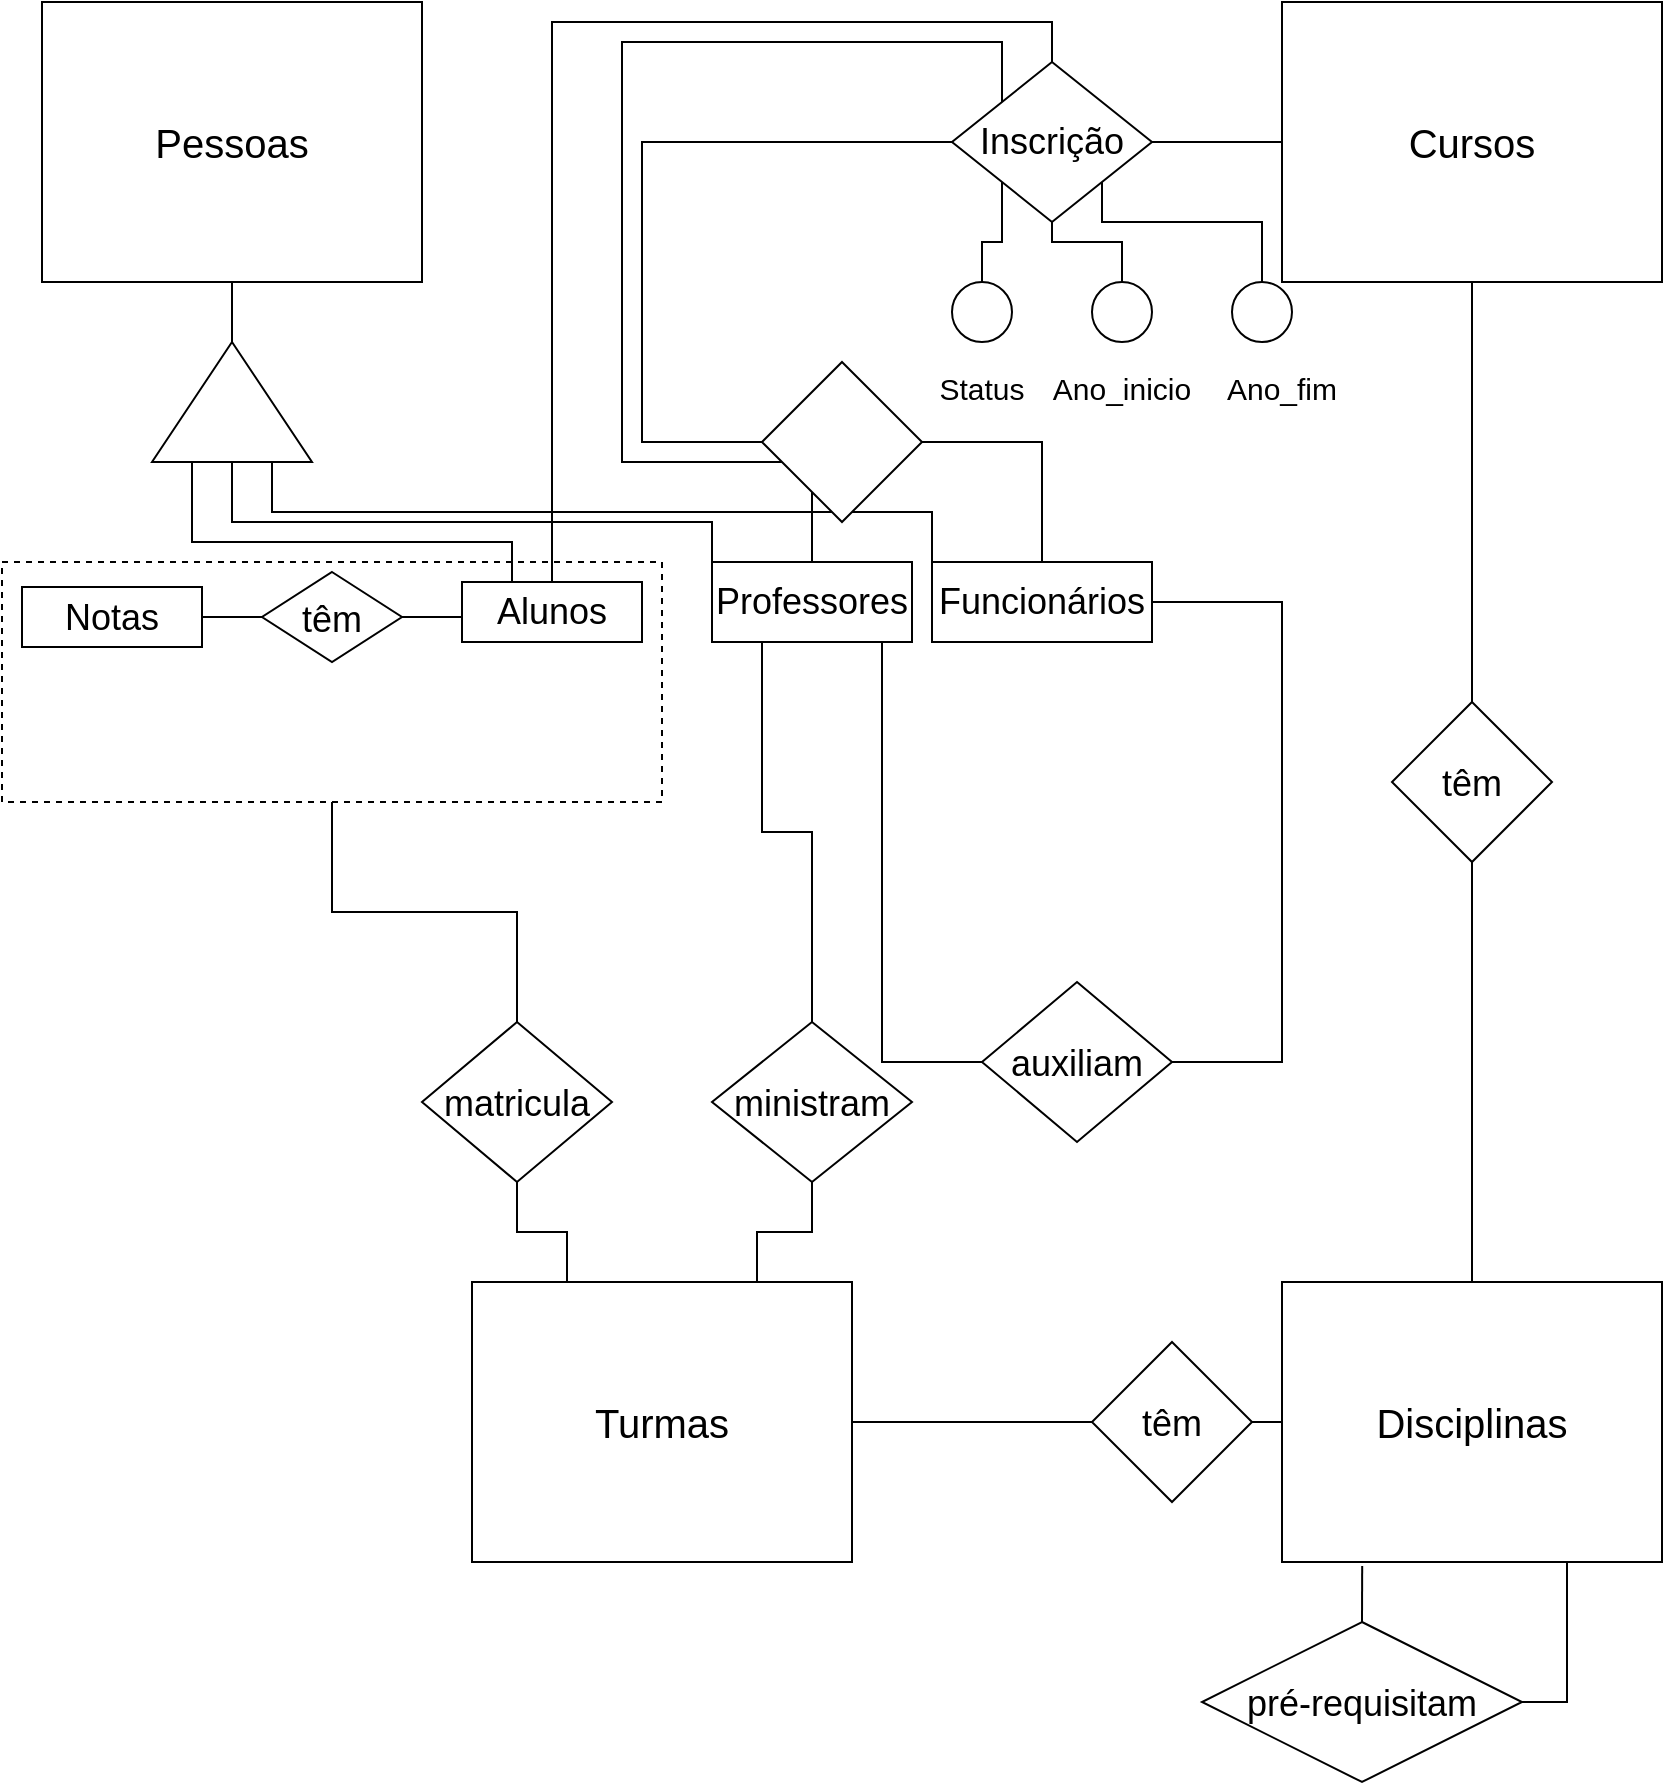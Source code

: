<mxfile version="17.2.4" type="github">
  <diagram id="XZpcbS82YB3ZB8pWRiQa" name="Page-1">
    <mxGraphModel dx="1422" dy="698" grid="1" gridSize="10" guides="1" tooltips="1" connect="1" arrows="1" fold="1" page="1" pageScale="1" pageWidth="850" pageHeight="1100" math="0" shadow="0">
      <root>
        <mxCell id="0" />
        <mxCell id="1" parent="0" />
        <mxCell id="Ed6KvirajqqCD9u2Csdc-1" value="&lt;font style=&quot;font-size: 20px&quot;&gt;Cursos&lt;/font&gt;" style="rounded=0;whiteSpace=wrap;html=1;" vertex="1" parent="1">
          <mxGeometry x="640" y="160" width="190" height="140" as="geometry" />
        </mxCell>
        <mxCell id="Ed6KvirajqqCD9u2Csdc-2" value="&lt;span style=&quot;font-size: 20px&quot;&gt;Disciplinas&lt;/span&gt;" style="rounded=0;whiteSpace=wrap;html=1;" vertex="1" parent="1">
          <mxGeometry x="640" y="800" width="190" height="140" as="geometry" />
        </mxCell>
        <mxCell id="Ed6KvirajqqCD9u2Csdc-3" value="&lt;span style=&quot;font-size: 20px&quot;&gt;Pessoas&lt;/span&gt;" style="rounded=0;whiteSpace=wrap;html=1;" vertex="1" parent="1">
          <mxGeometry x="20" y="160" width="190" height="140" as="geometry" />
        </mxCell>
        <mxCell id="Ed6KvirajqqCD9u2Csdc-62" style="edgeStyle=orthogonalEdgeStyle;rounded=0;orthogonalLoop=1;jettySize=auto;html=1;exitX=1;exitY=0.5;exitDx=0;exitDy=0;entryX=0;entryY=0.5;entryDx=0;entryDy=0;fontSize=15;endArrow=none;endFill=0;" edge="1" parent="1" source="Ed6KvirajqqCD9u2Csdc-4" target="Ed6KvirajqqCD9u2Csdc-61">
          <mxGeometry relative="1" as="geometry" />
        </mxCell>
        <mxCell id="Ed6KvirajqqCD9u2Csdc-4" value="&lt;span style=&quot;font-size: 20px&quot;&gt;Turmas&lt;/span&gt;" style="rounded=0;whiteSpace=wrap;html=1;" vertex="1" parent="1">
          <mxGeometry x="235" y="800" width="190" height="140" as="geometry" />
        </mxCell>
        <mxCell id="Ed6KvirajqqCD9u2Csdc-6" style="edgeStyle=orthogonalEdgeStyle;rounded=0;orthogonalLoop=1;jettySize=auto;html=1;exitX=0.5;exitY=0;exitDx=0;exitDy=0;entryX=0.5;entryY=1;entryDx=0;entryDy=0;fontSize=18;endArrow=none;endFill=0;" edge="1" parent="1" source="Ed6KvirajqqCD9u2Csdc-5" target="Ed6KvirajqqCD9u2Csdc-1">
          <mxGeometry relative="1" as="geometry" />
        </mxCell>
        <mxCell id="Ed6KvirajqqCD9u2Csdc-7" style="edgeStyle=orthogonalEdgeStyle;rounded=0;orthogonalLoop=1;jettySize=auto;html=1;exitX=0.5;exitY=1;exitDx=0;exitDy=0;entryX=0.5;entryY=0;entryDx=0;entryDy=0;fontSize=18;endArrow=none;endFill=0;" edge="1" parent="1" source="Ed6KvirajqqCD9u2Csdc-5" target="Ed6KvirajqqCD9u2Csdc-2">
          <mxGeometry relative="1" as="geometry" />
        </mxCell>
        <mxCell id="Ed6KvirajqqCD9u2Csdc-5" value="&lt;font style=&quot;font-size: 18px&quot;&gt;têm&lt;/font&gt;" style="rhombus;whiteSpace=wrap;html=1;fontSize=20;" vertex="1" parent="1">
          <mxGeometry x="695" y="510" width="80" height="80" as="geometry" />
        </mxCell>
        <mxCell id="Ed6KvirajqqCD9u2Csdc-9" style="edgeStyle=orthogonalEdgeStyle;rounded=0;orthogonalLoop=1;jettySize=auto;html=1;exitX=0.5;exitY=0;exitDx=0;exitDy=0;entryX=0.211;entryY=1.014;entryDx=0;entryDy=0;entryPerimeter=0;fontSize=18;endArrow=none;endFill=0;" edge="1" parent="1" source="Ed6KvirajqqCD9u2Csdc-8" target="Ed6KvirajqqCD9u2Csdc-2">
          <mxGeometry relative="1" as="geometry" />
        </mxCell>
        <mxCell id="Ed6KvirajqqCD9u2Csdc-10" style="edgeStyle=orthogonalEdgeStyle;rounded=0;orthogonalLoop=1;jettySize=auto;html=1;exitX=1;exitY=0.5;exitDx=0;exitDy=0;entryX=0.75;entryY=1;entryDx=0;entryDy=0;fontSize=18;endArrow=none;endFill=0;" edge="1" parent="1" source="Ed6KvirajqqCD9u2Csdc-8" target="Ed6KvirajqqCD9u2Csdc-2">
          <mxGeometry relative="1" as="geometry" />
        </mxCell>
        <mxCell id="Ed6KvirajqqCD9u2Csdc-8" value="&lt;font style=&quot;font-size: 18px&quot;&gt;pré-requisitam&lt;/font&gt;" style="rhombus;whiteSpace=wrap;html=1;fontSize=20;" vertex="1" parent="1">
          <mxGeometry x="600" y="970" width="160" height="80" as="geometry" />
        </mxCell>
        <mxCell id="Ed6KvirajqqCD9u2Csdc-12" style="edgeStyle=orthogonalEdgeStyle;rounded=0;orthogonalLoop=1;jettySize=auto;html=1;exitX=1;exitY=0.5;exitDx=0;exitDy=0;entryX=0.5;entryY=1;entryDx=0;entryDy=0;fontSize=18;endArrow=none;endFill=0;" edge="1" parent="1" source="Ed6KvirajqqCD9u2Csdc-11" target="Ed6KvirajqqCD9u2Csdc-3">
          <mxGeometry relative="1" as="geometry" />
        </mxCell>
        <mxCell id="Ed6KvirajqqCD9u2Csdc-80" style="edgeStyle=orthogonalEdgeStyle;rounded=0;orthogonalLoop=1;jettySize=auto;html=1;exitX=0;exitY=0.75;exitDx=0;exitDy=0;entryX=0;entryY=0;entryDx=0;entryDy=0;fontSize=15;endArrow=none;endFill=0;" edge="1" parent="1" source="Ed6KvirajqqCD9u2Csdc-11" target="Ed6KvirajqqCD9u2Csdc-16">
          <mxGeometry relative="1" as="geometry" />
        </mxCell>
        <mxCell id="Ed6KvirajqqCD9u2Csdc-81" style="edgeStyle=orthogonalEdgeStyle;rounded=0;orthogonalLoop=1;jettySize=auto;html=1;exitX=0;exitY=0.5;exitDx=0;exitDy=0;entryX=0;entryY=0;entryDx=0;entryDy=0;fontSize=15;endArrow=none;endFill=0;" edge="1" parent="1" source="Ed6KvirajqqCD9u2Csdc-11" target="Ed6KvirajqqCD9u2Csdc-14">
          <mxGeometry relative="1" as="geometry">
            <Array as="points">
              <mxPoint x="115" y="420" />
              <mxPoint x="355" y="420" />
            </Array>
          </mxGeometry>
        </mxCell>
        <mxCell id="Ed6KvirajqqCD9u2Csdc-11" value="" style="triangle;whiteSpace=wrap;html=1;fontSize=18;rotation=-90;" vertex="1" parent="1">
          <mxGeometry x="85" y="320" width="60" height="80" as="geometry" />
        </mxCell>
        <mxCell id="Ed6KvirajqqCD9u2Csdc-82" style="edgeStyle=orthogonalEdgeStyle;rounded=0;orthogonalLoop=1;jettySize=auto;html=1;exitX=0;exitY=0;exitDx=0;exitDy=0;entryX=0;entryY=0.25;entryDx=0;entryDy=0;fontSize=15;endArrow=none;endFill=0;" edge="1" parent="1" source="Ed6KvirajqqCD9u2Csdc-13" target="Ed6KvirajqqCD9u2Csdc-11">
          <mxGeometry relative="1" as="geometry">
            <Array as="points">
              <mxPoint x="255" y="430" />
              <mxPoint x="95" y="430" />
            </Array>
          </mxGeometry>
        </mxCell>
        <mxCell id="Ed6KvirajqqCD9u2Csdc-83" style="edgeStyle=orthogonalEdgeStyle;rounded=0;orthogonalLoop=1;jettySize=auto;html=1;exitX=0.5;exitY=0;exitDx=0;exitDy=0;entryX=0.5;entryY=0;entryDx=0;entryDy=0;fontSize=15;endArrow=none;endFill=0;" edge="1" parent="1" source="Ed6KvirajqqCD9u2Csdc-13" target="Ed6KvirajqqCD9u2Csdc-37">
          <mxGeometry relative="1" as="geometry" />
        </mxCell>
        <mxCell id="Ed6KvirajqqCD9u2Csdc-13" value="Alunos" style="rounded=0;whiteSpace=wrap;html=1;fontSize=18;" vertex="1" parent="1">
          <mxGeometry x="230" y="450" width="90" height="30" as="geometry" />
        </mxCell>
        <mxCell id="Ed6KvirajqqCD9u2Csdc-66" style="edgeStyle=orthogonalEdgeStyle;rounded=0;orthogonalLoop=1;jettySize=auto;html=1;exitX=0.25;exitY=1;exitDx=0;exitDy=0;entryX=0.5;entryY=0;entryDx=0;entryDy=0;fontSize=15;endArrow=none;endFill=0;" edge="1" parent="1" source="Ed6KvirajqqCD9u2Csdc-14" target="Ed6KvirajqqCD9u2Csdc-65">
          <mxGeometry relative="1" as="geometry" />
        </mxCell>
        <mxCell id="Ed6KvirajqqCD9u2Csdc-84" style="edgeStyle=orthogonalEdgeStyle;rounded=0;orthogonalLoop=1;jettySize=auto;html=1;exitX=0.5;exitY=0;exitDx=0;exitDy=0;entryX=0;entryY=0;entryDx=0;entryDy=0;fontSize=15;endArrow=none;endFill=0;" edge="1" parent="1" source="Ed6KvirajqqCD9u2Csdc-14" target="Ed6KvirajqqCD9u2Csdc-37">
          <mxGeometry relative="1" as="geometry">
            <Array as="points">
              <mxPoint x="405" y="390" />
              <mxPoint x="310" y="390" />
              <mxPoint x="310" y="180" />
              <mxPoint x="500" y="180" />
            </Array>
          </mxGeometry>
        </mxCell>
        <mxCell id="Ed6KvirajqqCD9u2Csdc-14" value="Professores" style="rounded=0;whiteSpace=wrap;html=1;fontSize=18;" vertex="1" parent="1">
          <mxGeometry x="355" y="440" width="100" height="40" as="geometry" />
        </mxCell>
        <mxCell id="Ed6KvirajqqCD9u2Csdc-79" style="edgeStyle=orthogonalEdgeStyle;rounded=0;orthogonalLoop=1;jettySize=auto;html=1;exitX=1;exitY=0.5;exitDx=0;exitDy=0;entryX=1;entryY=0.5;entryDx=0;entryDy=0;fontSize=15;endArrow=none;endFill=0;" edge="1" parent="1" source="Ed6KvirajqqCD9u2Csdc-16" target="Ed6KvirajqqCD9u2Csdc-68">
          <mxGeometry relative="1" as="geometry">
            <Array as="points">
              <mxPoint x="640" y="460" />
              <mxPoint x="640" y="690" />
            </Array>
          </mxGeometry>
        </mxCell>
        <mxCell id="Ed6KvirajqqCD9u2Csdc-85" style="edgeStyle=orthogonalEdgeStyle;rounded=0;orthogonalLoop=1;jettySize=auto;html=1;exitX=0.5;exitY=0;exitDx=0;exitDy=0;entryX=0;entryY=0.5;entryDx=0;entryDy=0;fontSize=15;endArrow=none;endFill=0;" edge="1" parent="1" source="Ed6KvirajqqCD9u2Csdc-16" target="Ed6KvirajqqCD9u2Csdc-37">
          <mxGeometry relative="1" as="geometry">
            <Array as="points">
              <mxPoint x="520" y="380" />
              <mxPoint x="320" y="380" />
              <mxPoint x="320" y="230" />
            </Array>
          </mxGeometry>
        </mxCell>
        <mxCell id="Ed6KvirajqqCD9u2Csdc-16" value="Funcionários" style="rounded=0;whiteSpace=wrap;html=1;fontSize=18;" vertex="1" parent="1">
          <mxGeometry x="465" y="440" width="110" height="40" as="geometry" />
        </mxCell>
        <mxCell id="Ed6KvirajqqCD9u2Csdc-51" style="edgeStyle=orthogonalEdgeStyle;rounded=0;orthogonalLoop=1;jettySize=auto;html=1;exitX=1;exitY=0.5;exitDx=0;exitDy=0;entryX=0;entryY=0.5;entryDx=0;entryDy=0;fontSize=15;endArrow=none;endFill=0;" edge="1" parent="1" source="Ed6KvirajqqCD9u2Csdc-37" target="Ed6KvirajqqCD9u2Csdc-1">
          <mxGeometry relative="1" as="geometry" />
        </mxCell>
        <mxCell id="Ed6KvirajqqCD9u2Csdc-37" value="Inscrição" style="rhombus;whiteSpace=wrap;html=1;fontSize=18;" vertex="1" parent="1">
          <mxGeometry x="475" y="190" width="100" height="80" as="geometry" />
        </mxCell>
        <mxCell id="Ed6KvirajqqCD9u2Csdc-48" style="edgeStyle=orthogonalEdgeStyle;rounded=0;orthogonalLoop=1;jettySize=auto;html=1;exitX=0.5;exitY=0;exitDx=0;exitDy=0;entryX=0;entryY=1;entryDx=0;entryDy=0;fontSize=15;endArrow=none;endFill=0;" edge="1" parent="1" source="Ed6KvirajqqCD9u2Csdc-39" target="Ed6KvirajqqCD9u2Csdc-37">
          <mxGeometry relative="1" as="geometry" />
        </mxCell>
        <mxCell id="Ed6KvirajqqCD9u2Csdc-39" value="" style="ellipse;whiteSpace=wrap;html=1;aspect=fixed;fontSize=18;direction=east;flipH=0;flipV=1;" vertex="1" parent="1">
          <mxGeometry x="475" y="300" width="30" height="30" as="geometry" />
        </mxCell>
        <mxCell id="Ed6KvirajqqCD9u2Csdc-40" value="&lt;font style=&quot;font-size: 15px&quot;&gt;Status&lt;/font&gt;" style="text;html=1;strokeColor=none;fillColor=none;align=center;verticalAlign=middle;whiteSpace=wrap;rounded=0;fontSize=18;direction=east;flipH=0;flipV=1;" vertex="1" parent="1">
          <mxGeometry x="465" y="340" width="50" height="25" as="geometry" />
        </mxCell>
        <mxCell id="Ed6KvirajqqCD9u2Csdc-49" style="edgeStyle=orthogonalEdgeStyle;rounded=0;orthogonalLoop=1;jettySize=auto;html=1;exitX=0.5;exitY=0;exitDx=0;exitDy=0;entryX=0.5;entryY=1;entryDx=0;entryDy=0;fontSize=15;endArrow=none;endFill=0;" edge="1" parent="1" source="Ed6KvirajqqCD9u2Csdc-42" target="Ed6KvirajqqCD9u2Csdc-37">
          <mxGeometry relative="1" as="geometry" />
        </mxCell>
        <mxCell id="Ed6KvirajqqCD9u2Csdc-42" value="" style="ellipse;whiteSpace=wrap;html=1;aspect=fixed;fontSize=18;direction=east;flipH=0;flipV=1;" vertex="1" parent="1">
          <mxGeometry x="545" y="300" width="30" height="30" as="geometry" />
        </mxCell>
        <mxCell id="Ed6KvirajqqCD9u2Csdc-43" value="&lt;font style=&quot;font-size: 15px&quot;&gt;Ano_inicio&lt;/font&gt;" style="text;html=1;strokeColor=none;fillColor=none;align=center;verticalAlign=middle;whiteSpace=wrap;rounded=0;fontSize=18;direction=east;flipH=0;flipV=1;" vertex="1" parent="1">
          <mxGeometry x="535" y="340" width="50" height="25" as="geometry" />
        </mxCell>
        <mxCell id="Ed6KvirajqqCD9u2Csdc-50" style="edgeStyle=orthogonalEdgeStyle;rounded=0;orthogonalLoop=1;jettySize=auto;html=1;exitX=0.5;exitY=0;exitDx=0;exitDy=0;entryX=1;entryY=1;entryDx=0;entryDy=0;fontSize=15;endArrow=none;endFill=0;" edge="1" parent="1" source="Ed6KvirajqqCD9u2Csdc-45" target="Ed6KvirajqqCD9u2Csdc-37">
          <mxGeometry relative="1" as="geometry">
            <Array as="points">
              <mxPoint x="630" y="270" />
              <mxPoint x="550" y="270" />
            </Array>
          </mxGeometry>
        </mxCell>
        <mxCell id="Ed6KvirajqqCD9u2Csdc-45" value="" style="ellipse;whiteSpace=wrap;html=1;aspect=fixed;fontSize=18;direction=east;flipH=0;flipV=1;" vertex="1" parent="1">
          <mxGeometry x="615" y="300" width="30" height="30" as="geometry" />
        </mxCell>
        <mxCell id="Ed6KvirajqqCD9u2Csdc-46" value="&lt;span style=&quot;font-size: 15px&quot;&gt;Ano_fim&lt;/span&gt;" style="text;html=1;strokeColor=none;fillColor=none;align=center;verticalAlign=middle;whiteSpace=wrap;rounded=0;fontSize=18;direction=east;flipH=0;flipV=1;" vertex="1" parent="1">
          <mxGeometry x="615" y="340" width="50" height="25" as="geometry" />
        </mxCell>
        <mxCell id="Ed6KvirajqqCD9u2Csdc-74" style="edgeStyle=orthogonalEdgeStyle;rounded=0;orthogonalLoop=1;jettySize=auto;html=1;exitX=0.5;exitY=1;exitDx=0;exitDy=0;entryX=0.25;entryY=0;entryDx=0;entryDy=0;fontSize=15;endArrow=none;endFill=0;" edge="1" parent="1" source="Ed6KvirajqqCD9u2Csdc-59" target="Ed6KvirajqqCD9u2Csdc-4">
          <mxGeometry relative="1" as="geometry" />
        </mxCell>
        <mxCell id="Ed6KvirajqqCD9u2Csdc-59" value="&lt;span style=&quot;font-size: 18px&quot;&gt;matricula&lt;/span&gt;" style="rhombus;whiteSpace=wrap;html=1;fontSize=20;" vertex="1" parent="1">
          <mxGeometry x="210" y="670" width="95" height="80" as="geometry" />
        </mxCell>
        <mxCell id="Ed6KvirajqqCD9u2Csdc-63" style="edgeStyle=orthogonalEdgeStyle;rounded=0;orthogonalLoop=1;jettySize=auto;html=1;exitX=1;exitY=0.5;exitDx=0;exitDy=0;entryX=0;entryY=0.5;entryDx=0;entryDy=0;fontSize=15;endArrow=none;endFill=0;" edge="1" parent="1" source="Ed6KvirajqqCD9u2Csdc-61" target="Ed6KvirajqqCD9u2Csdc-2">
          <mxGeometry relative="1" as="geometry" />
        </mxCell>
        <mxCell id="Ed6KvirajqqCD9u2Csdc-61" value="&lt;font style=&quot;font-size: 18px&quot;&gt;têm&lt;/font&gt;" style="rhombus;whiteSpace=wrap;html=1;fontSize=20;" vertex="1" parent="1">
          <mxGeometry x="545" y="830" width="80" height="80" as="geometry" />
        </mxCell>
        <mxCell id="Ed6KvirajqqCD9u2Csdc-75" style="edgeStyle=orthogonalEdgeStyle;rounded=0;orthogonalLoop=1;jettySize=auto;html=1;exitX=0.5;exitY=1;exitDx=0;exitDy=0;entryX=0.75;entryY=0;entryDx=0;entryDy=0;fontSize=15;endArrow=none;endFill=0;" edge="1" parent="1" source="Ed6KvirajqqCD9u2Csdc-65" target="Ed6KvirajqqCD9u2Csdc-4">
          <mxGeometry relative="1" as="geometry" />
        </mxCell>
        <mxCell id="Ed6KvirajqqCD9u2Csdc-65" value="&lt;span style=&quot;font-size: 18px&quot;&gt;ministram&lt;/span&gt;" style="rhombus;whiteSpace=wrap;html=1;fontSize=20;" vertex="1" parent="1">
          <mxGeometry x="355" y="670" width="100" height="80" as="geometry" />
        </mxCell>
        <mxCell id="Ed6KvirajqqCD9u2Csdc-78" style="edgeStyle=orthogonalEdgeStyle;rounded=0;orthogonalLoop=1;jettySize=auto;html=1;exitX=0;exitY=0;exitDx=0;exitDy=0;entryX=0.75;entryY=1;entryDx=0;entryDy=0;fontSize=15;endArrow=none;endFill=0;" edge="1" parent="1" source="Ed6KvirajqqCD9u2Csdc-68" target="Ed6KvirajqqCD9u2Csdc-14">
          <mxGeometry relative="1" as="geometry">
            <Array as="points">
              <mxPoint x="440" y="690" />
              <mxPoint x="440" y="480" />
            </Array>
          </mxGeometry>
        </mxCell>
        <mxCell id="Ed6KvirajqqCD9u2Csdc-68" value="&lt;span style=&quot;font-size: 18px&quot;&gt;auxiliam&lt;/span&gt;" style="rhombus;whiteSpace=wrap;html=1;fontSize=20;" vertex="1" parent="1">
          <mxGeometry x="490" y="650" width="95" height="80" as="geometry" />
        </mxCell>
        <mxCell id="Ed6KvirajqqCD9u2Csdc-86" value="Notas" style="rounded=0;whiteSpace=wrap;html=1;fontSize=18;" vertex="1" parent="1">
          <mxGeometry x="10" y="452.5" width="90" height="30" as="geometry" />
        </mxCell>
        <mxCell id="Ed6KvirajqqCD9u2Csdc-87" value="" style="rhombus;whiteSpace=wrap;html=1;fontSize=15;" vertex="1" parent="1">
          <mxGeometry x="380" y="340" width="80" height="80" as="geometry" />
        </mxCell>
        <mxCell id="Ed6KvirajqqCD9u2Csdc-89" style="edgeStyle=orthogonalEdgeStyle;rounded=0;orthogonalLoop=1;jettySize=auto;html=1;exitX=1;exitY=0.5;exitDx=0;exitDy=0;entryX=0;entryY=0.5;entryDx=0;entryDy=0;fontSize=15;endArrow=none;endFill=0;" edge="1" parent="1" source="Ed6KvirajqqCD9u2Csdc-88" target="Ed6KvirajqqCD9u2Csdc-13">
          <mxGeometry relative="1" as="geometry" />
        </mxCell>
        <mxCell id="Ed6KvirajqqCD9u2Csdc-90" style="edgeStyle=orthogonalEdgeStyle;rounded=0;orthogonalLoop=1;jettySize=auto;html=1;exitX=0;exitY=0.5;exitDx=0;exitDy=0;entryX=1;entryY=0.5;entryDx=0;entryDy=0;fontSize=15;endArrow=none;endFill=0;" edge="1" parent="1" source="Ed6KvirajqqCD9u2Csdc-88" target="Ed6KvirajqqCD9u2Csdc-86">
          <mxGeometry relative="1" as="geometry" />
        </mxCell>
        <mxCell id="Ed6KvirajqqCD9u2Csdc-88" value="&lt;font style=&quot;font-size: 18px&quot;&gt;têm&lt;/font&gt;" style="rhombus;whiteSpace=wrap;html=1;fontSize=20;" vertex="1" parent="1">
          <mxGeometry x="130" y="445" width="70" height="45" as="geometry" />
        </mxCell>
        <mxCell id="Ed6KvirajqqCD9u2Csdc-93" style="edgeStyle=orthogonalEdgeStyle;rounded=0;orthogonalLoop=1;jettySize=auto;html=1;exitX=0.5;exitY=1;exitDx=0;exitDy=0;entryX=0.5;entryY=0;entryDx=0;entryDy=0;fontSize=15;endArrow=none;endFill=0;" edge="1" parent="1" source="Ed6KvirajqqCD9u2Csdc-91" target="Ed6KvirajqqCD9u2Csdc-59">
          <mxGeometry relative="1" as="geometry" />
        </mxCell>
        <mxCell id="Ed6KvirajqqCD9u2Csdc-91" value="" style="rounded=0;whiteSpace=wrap;html=1;fontSize=15;fillColor=none;dashed=1;" vertex="1" parent="1">
          <mxGeometry y="440" width="330" height="120" as="geometry" />
        </mxCell>
      </root>
    </mxGraphModel>
  </diagram>
</mxfile>
